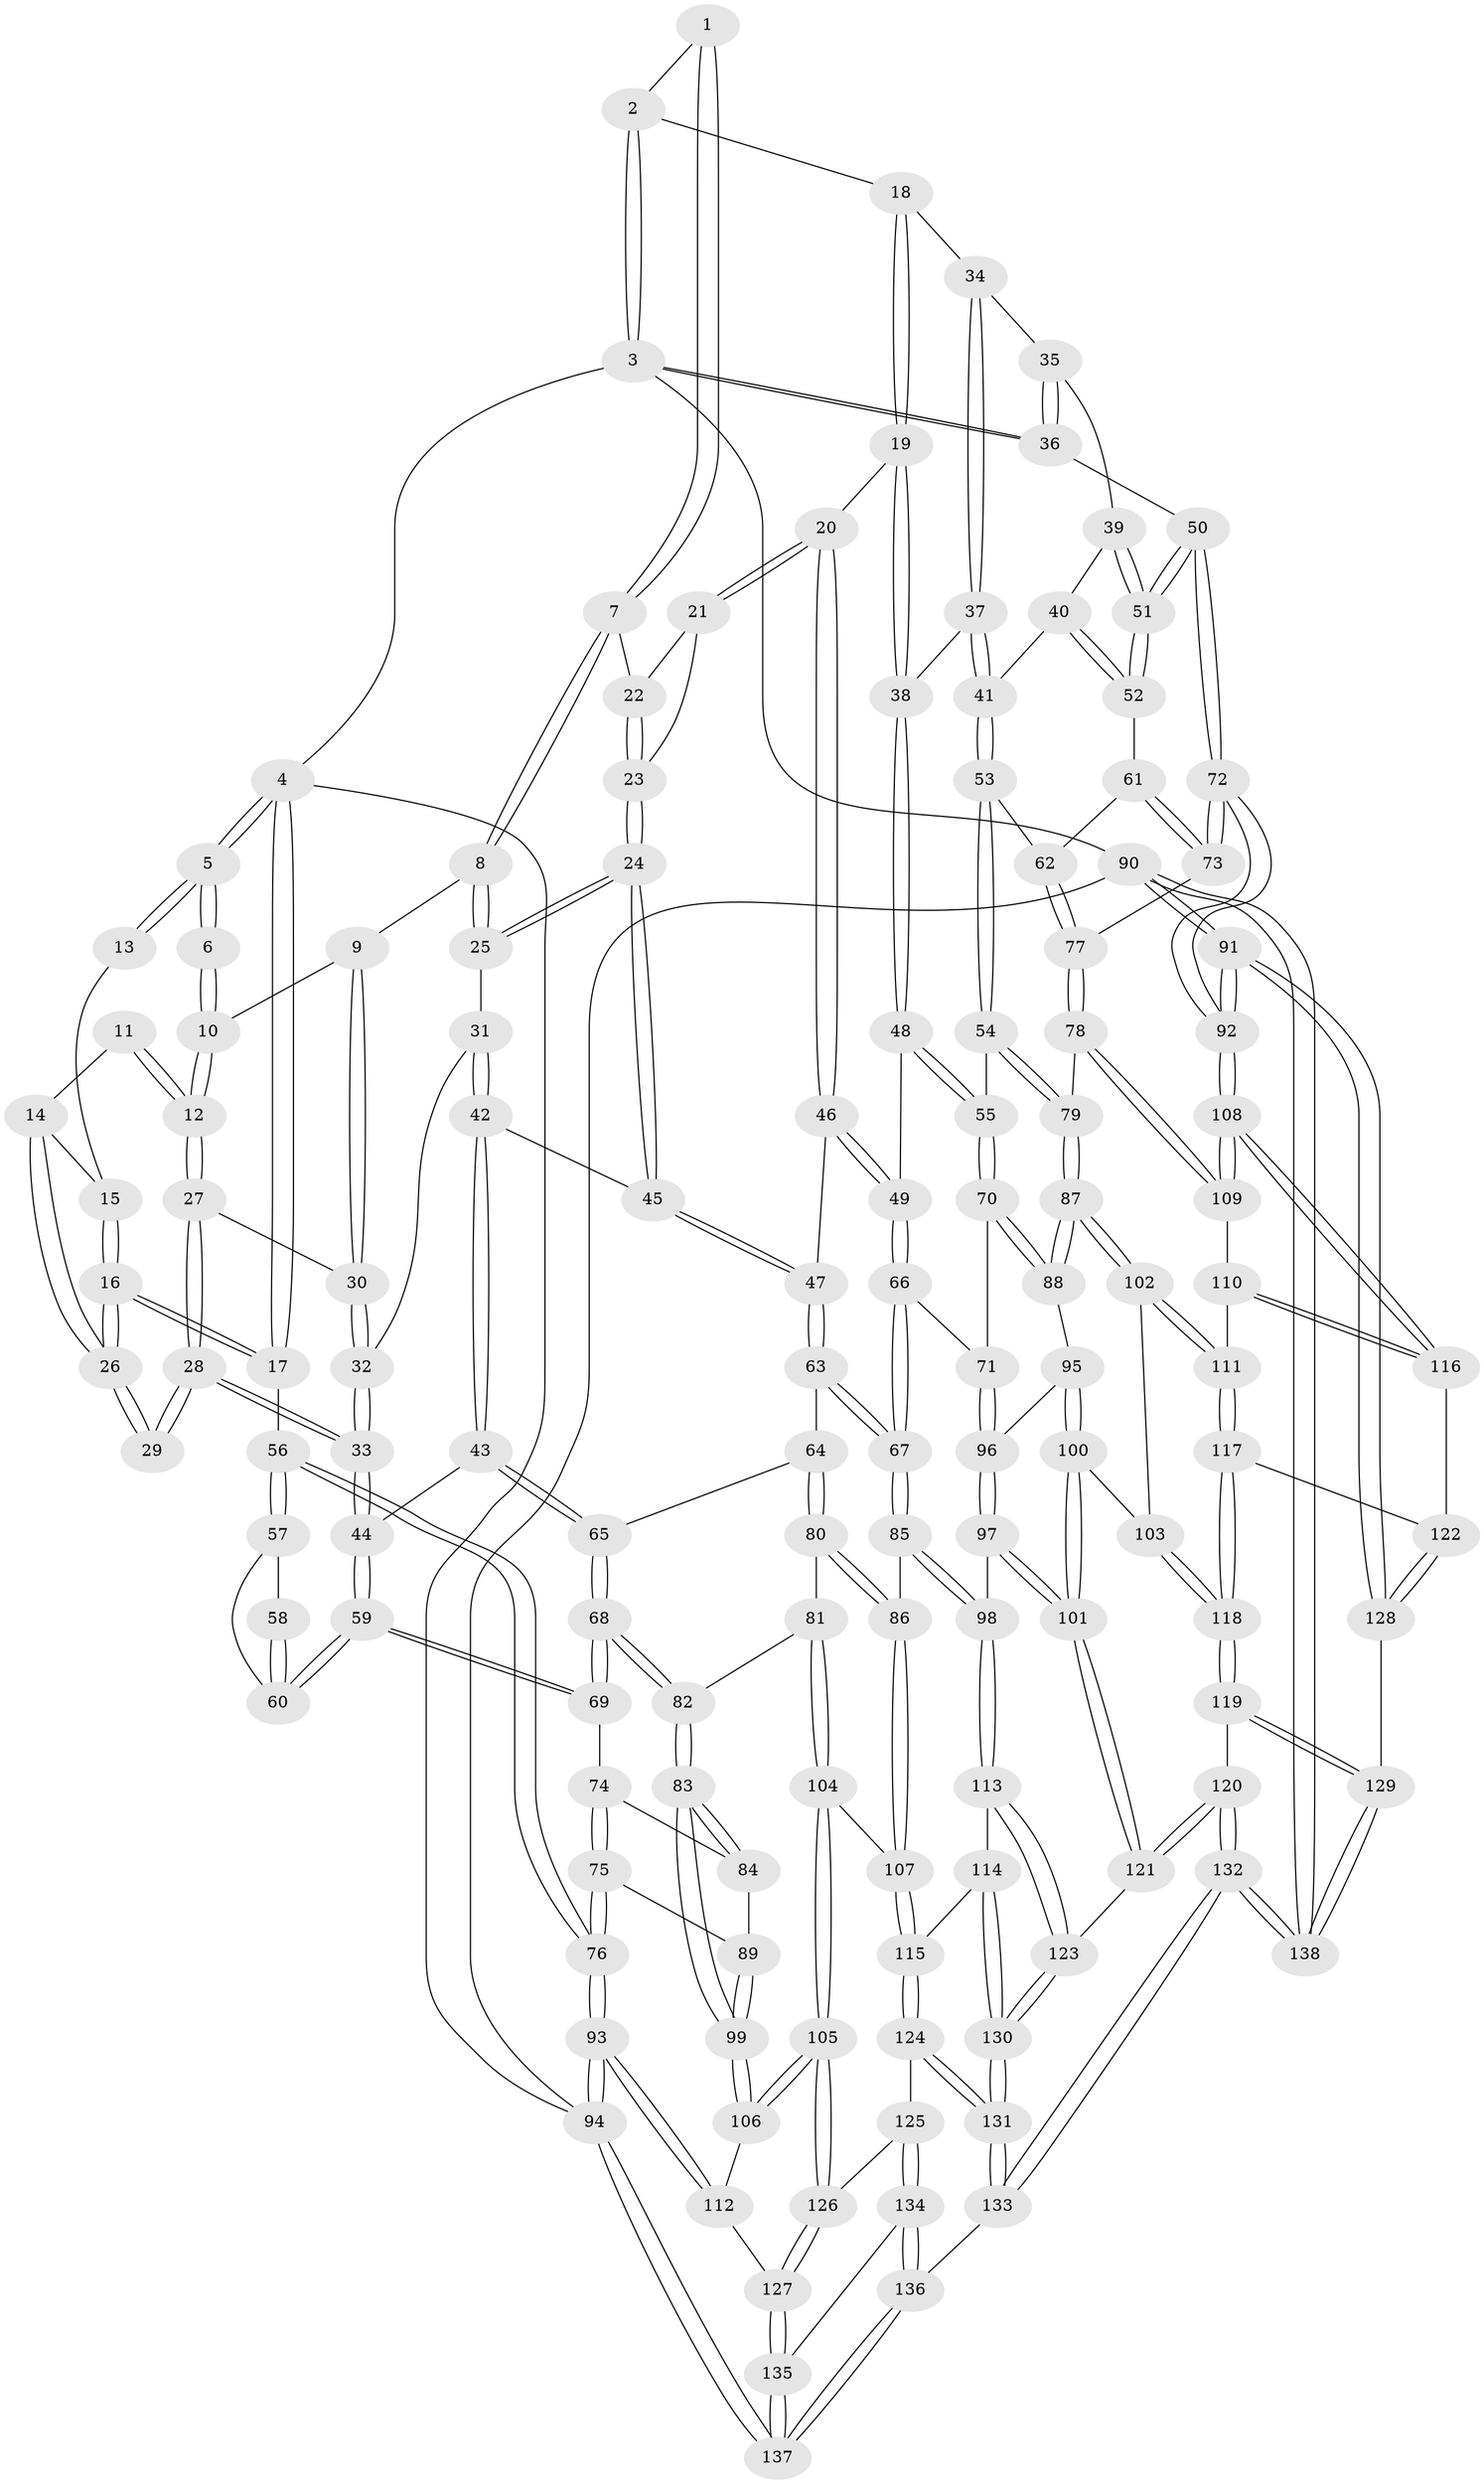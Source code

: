 // coarse degree distribution, {3: 0.13253012048192772, 4: 0.5060240963855421, 5: 0.2891566265060241, 6: 0.04819277108433735, 2: 0.012048192771084338, 7: 0.012048192771084338}
// Generated by graph-tools (version 1.1) at 2025/52/02/27/25 19:52:40]
// undirected, 138 vertices, 342 edges
graph export_dot {
graph [start="1"]
  node [color=gray90,style=filled];
  1 [pos="+0.48057748785035603+0"];
  2 [pos="+0.6944245442319401+0"];
  3 [pos="+1+0"];
  4 [pos="+0+0"];
  5 [pos="+0+0"];
  6 [pos="+0.22860350205698915+0"];
  7 [pos="+0.44431176852369975+0"];
  8 [pos="+0.3739169214344322+0.07947208792140321"];
  9 [pos="+0.3425962759478694+0.08551815484930073"];
  10 [pos="+0.20568875184341637+0.003503309692596124"];
  11 [pos="+0.13697941853576973+0.04934777854175444"];
  12 [pos="+0.19014691929048483+0.042944564503976525"];
  13 [pos="+0.030389601336113417+0.025112519896983626"];
  14 [pos="+0.06067546451787031+0.09457233001771007"];
  15 [pos="+0.04425788794846906+0.07706149322879974"];
  16 [pos="+0+0.19853763609992825"];
  17 [pos="+0+0.22847676805249628"];
  18 [pos="+0.698109845540964+0.035702577278063655"];
  19 [pos="+0.6594385665161886+0.11993387024764539"];
  20 [pos="+0.6214108870337861+0.14082312883927792"];
  21 [pos="+0.6191515561861387+0.14095971435458038"];
  22 [pos="+0.47255482041121305+0.05551714130958375"];
  23 [pos="+0.48834503564419096+0.1696156071026905"];
  24 [pos="+0.47647858438384355+0.18300713374343489"];
  25 [pos="+0.3756591366880063+0.08535697017671966"];
  26 [pos="+0.07563706214420157+0.17218021506708417"];
  27 [pos="+0.19070029462016216+0.06347133283784985"];
  28 [pos="+0.1564951883452463+0.2024846718073246"];
  29 [pos="+0.15535420773255534+0.20258498778742645"];
  30 [pos="+0.30026891510676873+0.13067817885397548"];
  31 [pos="+0.37393812643230345+0.18473968140202335"];
  32 [pos="+0.29846393974961455+0.1470710591058053"];
  33 [pos="+0.22019223568864718+0.250912756995845"];
  34 [pos="+0.7596810566380712+0.08413503898565494"];
  35 [pos="+0.8396137335196304+0.1463011539666869"];
  36 [pos="+1+0.02243082851906904"];
  37 [pos="+0.7787204887600272+0.24735867158725047"];
  38 [pos="+0.7081278568133386+0.22858292063658694"];
  39 [pos="+0.8272254010871826+0.2126107118674113"];
  40 [pos="+0.823543386610439+0.2217194912539083"];
  41 [pos="+0.7944166091230386+0.2516732281900173"];
  42 [pos="+0.40089932584718624+0.2458290512403465"];
  43 [pos="+0.2945152313626746+0.3119438948427847"];
  44 [pos="+0.23188443916815846+0.2685897314902398"];
  45 [pos="+0.4468483007557095+0.2426019021561257"];
  46 [pos="+0.5560349934616369+0.3257447088866028"];
  47 [pos="+0.5347317878283944+0.3278922391961894"];
  48 [pos="+0.6477931353049162+0.3455396462088412"];
  49 [pos="+0.6113858551454651+0.34354394934505345"];
  50 [pos="+1+0.22157006896755418"];
  51 [pos="+1+0.23781975807592315"];
  52 [pos="+0.9911243728865368+0.31422357100758364"];
  53 [pos="+0.8239343099018346+0.38701613789831707"];
  54 [pos="+0.7792054688089552+0.413993819647117"];
  55 [pos="+0.7446708254661514+0.42479645479658074"];
  56 [pos="+0+0.2678635618074588"];
  57 [pos="+0+0.3161857193461929"];
  58 [pos="+0.10577594045801707+0.254281417419163"];
  59 [pos="+0.09976228865007405+0.40175099066182945"];
  60 [pos="+0.09238438778260931+0.39226960381665954"];
  61 [pos="+0.9256510022616852+0.3533991928282827"];
  62 [pos="+0.840790787162484+0.3872263908690035"];
  63 [pos="+0.46520340352347983+0.4405870542535194"];
  64 [pos="+0.39292343480531855+0.4350142254570243"];
  65 [pos="+0.3072419034974416+0.39154596043424844"];
  66 [pos="+0.5776168276333882+0.5519617757971574"];
  67 [pos="+0.5335868914801482+0.5605223181315788"];
  68 [pos="+0.24612603468343058+0.4642112761541352"];
  69 [pos="+0.10321269749097495+0.4378466858504174"];
  70 [pos="+0.7244478715916131+0.4694684955635421"];
  71 [pos="+0.610772157684791+0.5529920096468544"];
  72 [pos="+1+0.5902775199136481"];
  73 [pos="+0.9927949015115047+0.5945608691928984"];
  74 [pos="+0.1019901937152619+0.4393324679960723"];
  75 [pos="+0+0.5449629832041565"];
  76 [pos="+0+0.5468733622159953"];
  77 [pos="+0.9753180581764144+0.5967870869109319"];
  78 [pos="+0.9037152854986006+0.6300218089528357"];
  79 [pos="+0.9004785106961488+0.6307318059841417"];
  80 [pos="+0.34858475229395985+0.6200122552291591"];
  81 [pos="+0.3356341907221757+0.620501705822503"];
  82 [pos="+0.2504870711571818+0.5912450879331979"];
  83 [pos="+0.19385358852941398+0.6246287654492617"];
  84 [pos="+0.11219534240390694+0.5290052350882697"];
  85 [pos="+0.4715474646008827+0.6566674251090598"];
  86 [pos="+0.464661639228592+0.6562937160007422"];
  87 [pos="+0.857080291701189+0.6507358950518863"];
  88 [pos="+0.800259621203914+0.6276303929985756"];
  89 [pos="+0.014608943692488488+0.5939996196305376"];
  90 [pos="+1+1"];
  91 [pos="+1+1"];
  92 [pos="+1+0.793033397188927"];
  93 [pos="+0+0.9231040501518393"];
  94 [pos="+0+1"];
  95 [pos="+0.7097748255945117+0.6437672116045288"];
  96 [pos="+0.6853802087449171+0.6420985259269144"];
  97 [pos="+0.6213444192092734+0.7617298971027476"];
  98 [pos="+0.49226974984828525+0.6963740407919983"];
  99 [pos="+0.1485970605455816+0.6840712260350968"];
  100 [pos="+0.7399056883301359+0.7775389060755907"];
  101 [pos="+0.6627551917366141+0.8308045180839934"];
  102 [pos="+0.8417167161281167+0.6976386187846065"];
  103 [pos="+0.7995411491360717+0.7541977027874616"];
  104 [pos="+0.2889371023018736+0.7832905362321154"];
  105 [pos="+0.22421567394998806+0.8206389897001909"];
  106 [pos="+0.14173859568055552+0.7371457407317743"];
  107 [pos="+0.33990602721167823+0.7832317726972501"];
  108 [pos="+1+0.7978280376716834"];
  109 [pos="+0.9481673610385754+0.7590702918525325"];
  110 [pos="+0.9416052034813592+0.7795804156252845"];
  111 [pos="+0.9085523869853052+0.8089719309591821"];
  112 [pos="+0.006696348187037638+0.7975783274099505"];
  113 [pos="+0.4576391842895571+0.8256421840458134"];
  114 [pos="+0.43836348545739956+0.8453241812796235"];
  115 [pos="+0.4232120952987081+0.8501086041593116"];
  116 [pos="+1+0.8321292006311845"];
  117 [pos="+0.9051945334253955+0.8504974922908528"];
  118 [pos="+0.8537806596433964+0.8731748326859684"];
  119 [pos="+0.8367999790467174+0.8979192703624185"];
  120 [pos="+0.6840924028760665+0.8871977880576815"];
  121 [pos="+0.6615648679910664+0.8505002724420508"];
  122 [pos="+0.9409579253473832+0.8625194989913866"];
  123 [pos="+0.5857065272970153+0.8768145196560262"];
  124 [pos="+0.3854683207816521+0.8909475021462059"];
  125 [pos="+0.31371000622635925+0.9081405253364815"];
  126 [pos="+0.22548045658368096+0.8315284584155181"];
  127 [pos="+0.16945351409742065+0.9234168869167741"];
  128 [pos="+0.9514247670880965+0.905322115044135"];
  129 [pos="+0.8850794722569233+1"];
  130 [pos="+0.5087437623154063+0.9653771989552805"];
  131 [pos="+0.48040298437266465+1"];
  132 [pos="+0.6792635091568922+1"];
  133 [pos="+0.4808228228962611+1"];
  134 [pos="+0.31182536291296103+0.9416689979250409"];
  135 [pos="+0.11573122743935563+1"];
  136 [pos="+0.39605330583144277+1"];
  137 [pos="+0+1"];
  138 [pos="+0.9173399374014612+1"];
  1 -- 2;
  1 -- 7;
  1 -- 7;
  2 -- 3;
  2 -- 3;
  2 -- 18;
  3 -- 4;
  3 -- 36;
  3 -- 36;
  3 -- 90;
  4 -- 5;
  4 -- 5;
  4 -- 17;
  4 -- 17;
  4 -- 94;
  5 -- 6;
  5 -- 6;
  5 -- 13;
  5 -- 13;
  6 -- 10;
  6 -- 10;
  7 -- 8;
  7 -- 8;
  7 -- 22;
  8 -- 9;
  8 -- 25;
  8 -- 25;
  9 -- 10;
  9 -- 30;
  9 -- 30;
  10 -- 12;
  10 -- 12;
  11 -- 12;
  11 -- 12;
  11 -- 14;
  12 -- 27;
  12 -- 27;
  13 -- 15;
  14 -- 15;
  14 -- 26;
  14 -- 26;
  15 -- 16;
  15 -- 16;
  16 -- 17;
  16 -- 17;
  16 -- 26;
  16 -- 26;
  17 -- 56;
  18 -- 19;
  18 -- 19;
  18 -- 34;
  19 -- 20;
  19 -- 38;
  19 -- 38;
  20 -- 21;
  20 -- 21;
  20 -- 46;
  20 -- 46;
  21 -- 22;
  21 -- 23;
  22 -- 23;
  22 -- 23;
  23 -- 24;
  23 -- 24;
  24 -- 25;
  24 -- 25;
  24 -- 45;
  24 -- 45;
  25 -- 31;
  26 -- 29;
  26 -- 29;
  27 -- 28;
  27 -- 28;
  27 -- 30;
  28 -- 29;
  28 -- 29;
  28 -- 33;
  28 -- 33;
  30 -- 32;
  30 -- 32;
  31 -- 32;
  31 -- 42;
  31 -- 42;
  32 -- 33;
  32 -- 33;
  33 -- 44;
  33 -- 44;
  34 -- 35;
  34 -- 37;
  34 -- 37;
  35 -- 36;
  35 -- 36;
  35 -- 39;
  36 -- 50;
  37 -- 38;
  37 -- 41;
  37 -- 41;
  38 -- 48;
  38 -- 48;
  39 -- 40;
  39 -- 51;
  39 -- 51;
  40 -- 41;
  40 -- 52;
  40 -- 52;
  41 -- 53;
  41 -- 53;
  42 -- 43;
  42 -- 43;
  42 -- 45;
  43 -- 44;
  43 -- 65;
  43 -- 65;
  44 -- 59;
  44 -- 59;
  45 -- 47;
  45 -- 47;
  46 -- 47;
  46 -- 49;
  46 -- 49;
  47 -- 63;
  47 -- 63;
  48 -- 49;
  48 -- 55;
  48 -- 55;
  49 -- 66;
  49 -- 66;
  50 -- 51;
  50 -- 51;
  50 -- 72;
  50 -- 72;
  51 -- 52;
  51 -- 52;
  52 -- 61;
  53 -- 54;
  53 -- 54;
  53 -- 62;
  54 -- 55;
  54 -- 79;
  54 -- 79;
  55 -- 70;
  55 -- 70;
  56 -- 57;
  56 -- 57;
  56 -- 76;
  56 -- 76;
  57 -- 58;
  57 -- 60;
  58 -- 60;
  58 -- 60;
  59 -- 60;
  59 -- 60;
  59 -- 69;
  59 -- 69;
  61 -- 62;
  61 -- 73;
  61 -- 73;
  62 -- 77;
  62 -- 77;
  63 -- 64;
  63 -- 67;
  63 -- 67;
  64 -- 65;
  64 -- 80;
  64 -- 80;
  65 -- 68;
  65 -- 68;
  66 -- 67;
  66 -- 67;
  66 -- 71;
  67 -- 85;
  67 -- 85;
  68 -- 69;
  68 -- 69;
  68 -- 82;
  68 -- 82;
  69 -- 74;
  70 -- 71;
  70 -- 88;
  70 -- 88;
  71 -- 96;
  71 -- 96;
  72 -- 73;
  72 -- 73;
  72 -- 92;
  72 -- 92;
  73 -- 77;
  74 -- 75;
  74 -- 75;
  74 -- 84;
  75 -- 76;
  75 -- 76;
  75 -- 89;
  76 -- 93;
  76 -- 93;
  77 -- 78;
  77 -- 78;
  78 -- 79;
  78 -- 109;
  78 -- 109;
  79 -- 87;
  79 -- 87;
  80 -- 81;
  80 -- 86;
  80 -- 86;
  81 -- 82;
  81 -- 104;
  81 -- 104;
  82 -- 83;
  82 -- 83;
  83 -- 84;
  83 -- 84;
  83 -- 99;
  83 -- 99;
  84 -- 89;
  85 -- 86;
  85 -- 98;
  85 -- 98;
  86 -- 107;
  86 -- 107;
  87 -- 88;
  87 -- 88;
  87 -- 102;
  87 -- 102;
  88 -- 95;
  89 -- 99;
  89 -- 99;
  90 -- 91;
  90 -- 91;
  90 -- 138;
  90 -- 138;
  90 -- 94;
  91 -- 92;
  91 -- 92;
  91 -- 128;
  91 -- 128;
  92 -- 108;
  92 -- 108;
  93 -- 94;
  93 -- 94;
  93 -- 112;
  93 -- 112;
  94 -- 137;
  94 -- 137;
  95 -- 96;
  95 -- 100;
  95 -- 100;
  96 -- 97;
  96 -- 97;
  97 -- 98;
  97 -- 101;
  97 -- 101;
  98 -- 113;
  98 -- 113;
  99 -- 106;
  99 -- 106;
  100 -- 101;
  100 -- 101;
  100 -- 103;
  101 -- 121;
  101 -- 121;
  102 -- 103;
  102 -- 111;
  102 -- 111;
  103 -- 118;
  103 -- 118;
  104 -- 105;
  104 -- 105;
  104 -- 107;
  105 -- 106;
  105 -- 106;
  105 -- 126;
  105 -- 126;
  106 -- 112;
  107 -- 115;
  107 -- 115;
  108 -- 109;
  108 -- 109;
  108 -- 116;
  108 -- 116;
  109 -- 110;
  110 -- 111;
  110 -- 116;
  110 -- 116;
  111 -- 117;
  111 -- 117;
  112 -- 127;
  113 -- 114;
  113 -- 123;
  113 -- 123;
  114 -- 115;
  114 -- 130;
  114 -- 130;
  115 -- 124;
  115 -- 124;
  116 -- 122;
  117 -- 118;
  117 -- 118;
  117 -- 122;
  118 -- 119;
  118 -- 119;
  119 -- 120;
  119 -- 129;
  119 -- 129;
  120 -- 121;
  120 -- 121;
  120 -- 132;
  120 -- 132;
  121 -- 123;
  122 -- 128;
  122 -- 128;
  123 -- 130;
  123 -- 130;
  124 -- 125;
  124 -- 131;
  124 -- 131;
  125 -- 126;
  125 -- 134;
  125 -- 134;
  126 -- 127;
  126 -- 127;
  127 -- 135;
  127 -- 135;
  128 -- 129;
  129 -- 138;
  129 -- 138;
  130 -- 131;
  130 -- 131;
  131 -- 133;
  131 -- 133;
  132 -- 133;
  132 -- 133;
  132 -- 138;
  132 -- 138;
  133 -- 136;
  134 -- 135;
  134 -- 136;
  134 -- 136;
  135 -- 137;
  135 -- 137;
  136 -- 137;
  136 -- 137;
}
